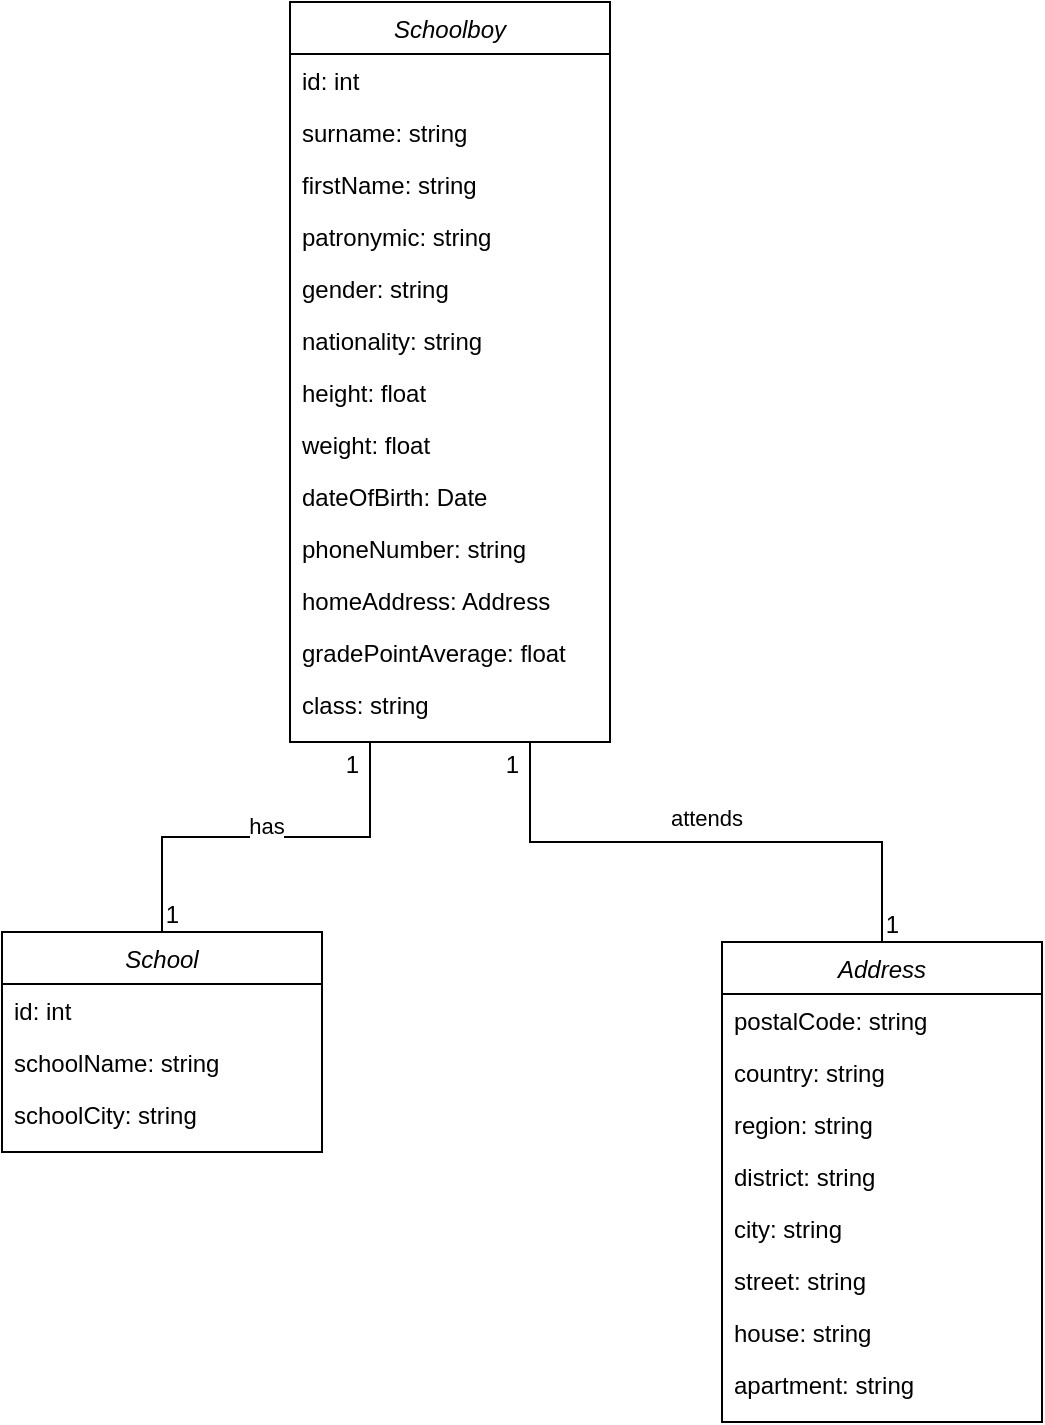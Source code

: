 <mxfile version="24.2.3" type="device">
  <diagram name="Страница — 1" id="LhdsMAqoXqEvmqGjmkAF">
    <mxGraphModel dx="1477" dy="714" grid="1" gridSize="10" guides="1" tooltips="1" connect="1" arrows="1" fold="1" page="1" pageScale="1" pageWidth="827" pageHeight="1169" math="0" shadow="0">
      <root>
        <mxCell id="0" />
        <mxCell id="1" parent="0" />
        <mxCell id="BRNOhlbYfAQZaxVya8r2-12" value="Schoolboy" style="swimlane;fontStyle=2;align=center;verticalAlign=top;childLayout=stackLayout;horizontal=1;startSize=26;horizontalStack=0;resizeParent=1;resizeLast=0;collapsible=1;marginBottom=0;rounded=0;shadow=0;strokeWidth=1;" vertex="1" parent="1">
          <mxGeometry x="334" y="120" width="160" height="370" as="geometry">
            <mxRectangle x="230" y="140" width="160" height="26" as="alternateBounds" />
          </mxGeometry>
        </mxCell>
        <mxCell id="BRNOhlbYfAQZaxVya8r2-13" value="id: int" style="text;align=left;verticalAlign=top;spacingLeft=4;spacingRight=4;overflow=hidden;rotatable=0;points=[[0,0.5],[1,0.5]];portConstraint=eastwest;" vertex="1" parent="BRNOhlbYfAQZaxVya8r2-12">
          <mxGeometry y="26" width="160" height="26" as="geometry" />
        </mxCell>
        <mxCell id="BRNOhlbYfAQZaxVya8r2-14" value="surname: string" style="text;align=left;verticalAlign=top;spacingLeft=4;spacingRight=4;overflow=hidden;rotatable=0;points=[[0,0.5],[1,0.5]];portConstraint=eastwest;rounded=0;shadow=0;html=0;" vertex="1" parent="BRNOhlbYfAQZaxVya8r2-12">
          <mxGeometry y="52" width="160" height="26" as="geometry" />
        </mxCell>
        <mxCell id="BRNOhlbYfAQZaxVya8r2-15" value="firstName: string" style="text;align=left;verticalAlign=top;spacingLeft=4;spacingRight=4;overflow=hidden;rotatable=0;points=[[0,0.5],[1,0.5]];portConstraint=eastwest;rounded=0;shadow=0;html=0;" vertex="1" parent="BRNOhlbYfAQZaxVya8r2-12">
          <mxGeometry y="78" width="160" height="26" as="geometry" />
        </mxCell>
        <mxCell id="BRNOhlbYfAQZaxVya8r2-16" value="patronymic: string" style="text;align=left;verticalAlign=top;spacingLeft=4;spacingRight=4;overflow=hidden;rotatable=0;points=[[0,0.5],[1,0.5]];portConstraint=eastwest;rounded=0;shadow=0;html=0;" vertex="1" parent="BRNOhlbYfAQZaxVya8r2-12">
          <mxGeometry y="104" width="160" height="26" as="geometry" />
        </mxCell>
        <mxCell id="BRNOhlbYfAQZaxVya8r2-17" value="gender: string" style="text;align=left;verticalAlign=top;spacingLeft=4;spacingRight=4;overflow=hidden;rotatable=0;points=[[0,0.5],[1,0.5]];portConstraint=eastwest;rounded=0;shadow=0;html=0;" vertex="1" parent="BRNOhlbYfAQZaxVya8r2-12">
          <mxGeometry y="130" width="160" height="26" as="geometry" />
        </mxCell>
        <mxCell id="BRNOhlbYfAQZaxVya8r2-18" value="nationality: string" style="text;align=left;verticalAlign=top;spacingLeft=4;spacingRight=4;overflow=hidden;rotatable=0;points=[[0,0.5],[1,0.5]];portConstraint=eastwest;rounded=0;shadow=0;html=0;" vertex="1" parent="BRNOhlbYfAQZaxVya8r2-12">
          <mxGeometry y="156" width="160" height="26" as="geometry" />
        </mxCell>
        <mxCell id="BRNOhlbYfAQZaxVya8r2-19" value="height: float" style="text;align=left;verticalAlign=top;spacingLeft=4;spacingRight=4;overflow=hidden;rotatable=0;points=[[0,0.5],[1,0.5]];portConstraint=eastwest;rounded=0;shadow=0;html=0;" vertex="1" parent="BRNOhlbYfAQZaxVya8r2-12">
          <mxGeometry y="182" width="160" height="26" as="geometry" />
        </mxCell>
        <mxCell id="BRNOhlbYfAQZaxVya8r2-20" value="weight: float" style="text;align=left;verticalAlign=top;spacingLeft=4;spacingRight=4;overflow=hidden;rotatable=0;points=[[0,0.5],[1,0.5]];portConstraint=eastwest;rounded=0;shadow=0;html=0;" vertex="1" parent="BRNOhlbYfAQZaxVya8r2-12">
          <mxGeometry y="208" width="160" height="26" as="geometry" />
        </mxCell>
        <mxCell id="BRNOhlbYfAQZaxVya8r2-52" value="dateOfBirth: Date" style="text;align=left;verticalAlign=top;spacingLeft=4;spacingRight=4;overflow=hidden;rotatable=0;points=[[0,0.5],[1,0.5]];portConstraint=eastwest;rounded=0;shadow=0;html=0;" vertex="1" parent="BRNOhlbYfAQZaxVya8r2-12">
          <mxGeometry y="234" width="160" height="26" as="geometry" />
        </mxCell>
        <mxCell id="BRNOhlbYfAQZaxVya8r2-21" value="School" style="swimlane;fontStyle=2;align=center;verticalAlign=top;childLayout=stackLayout;horizontal=1;startSize=26;horizontalStack=0;resizeParent=1;resizeLast=0;collapsible=1;marginBottom=0;rounded=0;shadow=0;strokeWidth=1;" vertex="1" parent="1">
          <mxGeometry x="190" y="585" width="160" height="110" as="geometry">
            <mxRectangle x="230" y="140" width="160" height="26" as="alternateBounds" />
          </mxGeometry>
        </mxCell>
        <mxCell id="BRNOhlbYfAQZaxVya8r2-22" value="id: int" style="text;align=left;verticalAlign=top;spacingLeft=4;spacingRight=4;overflow=hidden;rotatable=0;points=[[0,0.5],[1,0.5]];portConstraint=eastwest;" vertex="1" parent="BRNOhlbYfAQZaxVya8r2-21">
          <mxGeometry y="26" width="160" height="26" as="geometry" />
        </mxCell>
        <mxCell id="BRNOhlbYfAQZaxVya8r2-23" value="schoolName: string" style="text;align=left;verticalAlign=top;spacingLeft=4;spacingRight=4;overflow=hidden;rotatable=0;points=[[0,0.5],[1,0.5]];portConstraint=eastwest;rounded=0;shadow=0;html=0;" vertex="1" parent="BRNOhlbYfAQZaxVya8r2-21">
          <mxGeometry y="52" width="160" height="26" as="geometry" />
        </mxCell>
        <mxCell id="BRNOhlbYfAQZaxVya8r2-24" value="schoolCity: string" style="text;align=left;verticalAlign=top;spacingLeft=4;spacingRight=4;overflow=hidden;rotatable=0;points=[[0,0.5],[1,0.5]];portConstraint=eastwest;rounded=0;shadow=0;html=0;" vertex="1" parent="BRNOhlbYfAQZaxVya8r2-21">
          <mxGeometry y="78" width="160" height="26" as="geometry" />
        </mxCell>
        <mxCell id="BRNOhlbYfAQZaxVya8r2-30" value="Address" style="swimlane;fontStyle=2;align=center;verticalAlign=top;childLayout=stackLayout;horizontal=1;startSize=26;horizontalStack=0;resizeParent=1;resizeLast=0;collapsible=1;marginBottom=0;rounded=0;shadow=0;strokeWidth=1;" vertex="1" parent="1">
          <mxGeometry x="550" y="590" width="160" height="240" as="geometry">
            <mxRectangle x="230" y="140" width="160" height="26" as="alternateBounds" />
          </mxGeometry>
        </mxCell>
        <mxCell id="BRNOhlbYfAQZaxVya8r2-31" value="postalCode: string" style="text;align=left;verticalAlign=top;spacingLeft=4;spacingRight=4;overflow=hidden;rotatable=0;points=[[0,0.5],[1,0.5]];portConstraint=eastwest;" vertex="1" parent="BRNOhlbYfAQZaxVya8r2-30">
          <mxGeometry y="26" width="160" height="26" as="geometry" />
        </mxCell>
        <mxCell id="BRNOhlbYfAQZaxVya8r2-32" value="country: string" style="text;align=left;verticalAlign=top;spacingLeft=4;spacingRight=4;overflow=hidden;rotatable=0;points=[[0,0.5],[1,0.5]];portConstraint=eastwest;rounded=0;shadow=0;html=0;" vertex="1" parent="BRNOhlbYfAQZaxVya8r2-30">
          <mxGeometry y="52" width="160" height="26" as="geometry" />
        </mxCell>
        <mxCell id="BRNOhlbYfAQZaxVya8r2-33" value="region: string" style="text;align=left;verticalAlign=top;spacingLeft=4;spacingRight=4;overflow=hidden;rotatable=0;points=[[0,0.5],[1,0.5]];portConstraint=eastwest;rounded=0;shadow=0;html=0;" vertex="1" parent="BRNOhlbYfAQZaxVya8r2-30">
          <mxGeometry y="78" width="160" height="26" as="geometry" />
        </mxCell>
        <mxCell id="BRNOhlbYfAQZaxVya8r2-34" value="district: string" style="text;align=left;verticalAlign=top;spacingLeft=4;spacingRight=4;overflow=hidden;rotatable=0;points=[[0,0.5],[1,0.5]];portConstraint=eastwest;rounded=0;shadow=0;html=0;" vertex="1" parent="BRNOhlbYfAQZaxVya8r2-30">
          <mxGeometry y="104" width="160" height="26" as="geometry" />
        </mxCell>
        <mxCell id="BRNOhlbYfAQZaxVya8r2-35" value="city: string" style="text;align=left;verticalAlign=top;spacingLeft=4;spacingRight=4;overflow=hidden;rotatable=0;points=[[0,0.5],[1,0.5]];portConstraint=eastwest;rounded=0;shadow=0;html=0;" vertex="1" parent="BRNOhlbYfAQZaxVya8r2-30">
          <mxGeometry y="130" width="160" height="26" as="geometry" />
        </mxCell>
        <mxCell id="BRNOhlbYfAQZaxVya8r2-36" value="street: string" style="text;align=left;verticalAlign=top;spacingLeft=4;spacingRight=4;overflow=hidden;rotatable=0;points=[[0,0.5],[1,0.5]];portConstraint=eastwest;rounded=0;shadow=0;html=0;" vertex="1" parent="BRNOhlbYfAQZaxVya8r2-30">
          <mxGeometry y="156" width="160" height="26" as="geometry" />
        </mxCell>
        <mxCell id="BRNOhlbYfAQZaxVya8r2-37" value="house: string" style="text;align=left;verticalAlign=top;spacingLeft=4;spacingRight=4;overflow=hidden;rotatable=0;points=[[0,0.5],[1,0.5]];portConstraint=eastwest;rounded=0;shadow=0;html=0;" vertex="1" parent="BRNOhlbYfAQZaxVya8r2-30">
          <mxGeometry y="182" width="160" height="26" as="geometry" />
        </mxCell>
        <mxCell id="BRNOhlbYfAQZaxVya8r2-38" value="apartment: string" style="text;align=left;verticalAlign=top;spacingLeft=4;spacingRight=4;overflow=hidden;rotatable=0;points=[[0,0.5],[1,0.5]];portConstraint=eastwest;rounded=0;shadow=0;html=0;" vertex="1" parent="BRNOhlbYfAQZaxVya8r2-30">
          <mxGeometry y="208" width="160" height="26" as="geometry" />
        </mxCell>
        <mxCell id="BRNOhlbYfAQZaxVya8r2-54" value="phoneNumber: string" style="text;align=left;verticalAlign=top;spacingLeft=4;spacingRight=4;overflow=hidden;rotatable=0;points=[[0,0.5],[1,0.5]];portConstraint=eastwest;rounded=0;shadow=0;html=0;" vertex="1" parent="1">
          <mxGeometry x="334" y="380" width="160" height="26" as="geometry" />
        </mxCell>
        <mxCell id="BRNOhlbYfAQZaxVya8r2-55" value="homeAddress: Address" style="text;align=left;verticalAlign=top;spacingLeft=4;spacingRight=4;overflow=hidden;rotatable=0;points=[[0,0.5],[1,0.5]];portConstraint=eastwest;rounded=0;shadow=0;html=0;" vertex="1" parent="1">
          <mxGeometry x="334" y="406" width="160" height="26" as="geometry" />
        </mxCell>
        <mxCell id="BRNOhlbYfAQZaxVya8r2-56" value="gradePointAverage: float" style="text;align=left;verticalAlign=top;spacingLeft=4;spacingRight=4;overflow=hidden;rotatable=0;points=[[0,0.5],[1,0.5]];portConstraint=eastwest;rounded=0;shadow=0;html=0;" vertex="1" parent="1">
          <mxGeometry x="334" y="432" width="160" height="26" as="geometry" />
        </mxCell>
        <mxCell id="BRNOhlbYfAQZaxVya8r2-57" value="class: string" style="text;align=left;verticalAlign=top;spacingLeft=4;spacingRight=4;overflow=hidden;rotatable=0;points=[[0,0.5],[1,0.5]];portConstraint=eastwest;rounded=0;shadow=0;html=0;" vertex="1" parent="1">
          <mxGeometry x="334" y="458" width="160" height="26" as="geometry" />
        </mxCell>
        <mxCell id="BRNOhlbYfAQZaxVya8r2-64" value="has" style="endArrow=none;html=1;endSize=12;startArrow=none;startSize=14;startFill=0;edgeStyle=orthogonalEdgeStyle;align=center;verticalAlign=bottom;endFill=0;rounded=0;exitX=0.25;exitY=1;exitDx=0;exitDy=0;entryX=0.5;entryY=0;entryDx=0;entryDy=0;" edge="1" parent="1" source="BRNOhlbYfAQZaxVya8r2-12" target="BRNOhlbYfAQZaxVya8r2-21">
          <mxGeometry y="3" relative="1" as="geometry">
            <mxPoint x="340" y="550" as="sourcePoint" />
            <mxPoint x="420" y="610" as="targetPoint" />
          </mxGeometry>
        </mxCell>
        <mxCell id="BRNOhlbYfAQZaxVya8r2-68" value="attends" style="endArrow=none;html=1;endSize=12;startArrow=none;startSize=14;startFill=0;edgeStyle=orthogonalEdgeStyle;align=center;verticalAlign=bottom;endFill=0;rounded=0;exitX=0.75;exitY=1;exitDx=0;exitDy=0;entryX=0.5;entryY=0;entryDx=0;entryDy=0;" edge="1" parent="1" source="BRNOhlbYfAQZaxVya8r2-12" target="BRNOhlbYfAQZaxVya8r2-30">
          <mxGeometry y="3" relative="1" as="geometry">
            <mxPoint x="390" y="580" as="sourcePoint" />
            <mxPoint x="550" y="580" as="targetPoint" />
          </mxGeometry>
        </mxCell>
        <mxCell id="BRNOhlbYfAQZaxVya8r2-72" value="1" style="resizable=0;align=right;verticalAlign=bottom;labelBackgroundColor=none;fontSize=12;" connectable="0" vertex="1" parent="1">
          <mxGeometry x="370" y="510.001" as="geometry" />
        </mxCell>
        <mxCell id="BRNOhlbYfAQZaxVya8r2-73" value="1" style="resizable=0;align=right;verticalAlign=bottom;labelBackgroundColor=none;fontSize=12;" connectable="0" vertex="1" parent="1">
          <mxGeometry x="280" y="585.001" as="geometry" />
        </mxCell>
        <mxCell id="BRNOhlbYfAQZaxVya8r2-74" value="1" style="resizable=0;align=right;verticalAlign=bottom;labelBackgroundColor=none;fontSize=12;" connectable="0" vertex="1" parent="1">
          <mxGeometry x="450" y="510.001" as="geometry" />
        </mxCell>
        <mxCell id="BRNOhlbYfAQZaxVya8r2-75" value="1" style="resizable=0;align=right;verticalAlign=bottom;labelBackgroundColor=none;fontSize=12;" connectable="0" vertex="1" parent="1">
          <mxGeometry x="640" y="590.001" as="geometry" />
        </mxCell>
      </root>
    </mxGraphModel>
  </diagram>
</mxfile>
